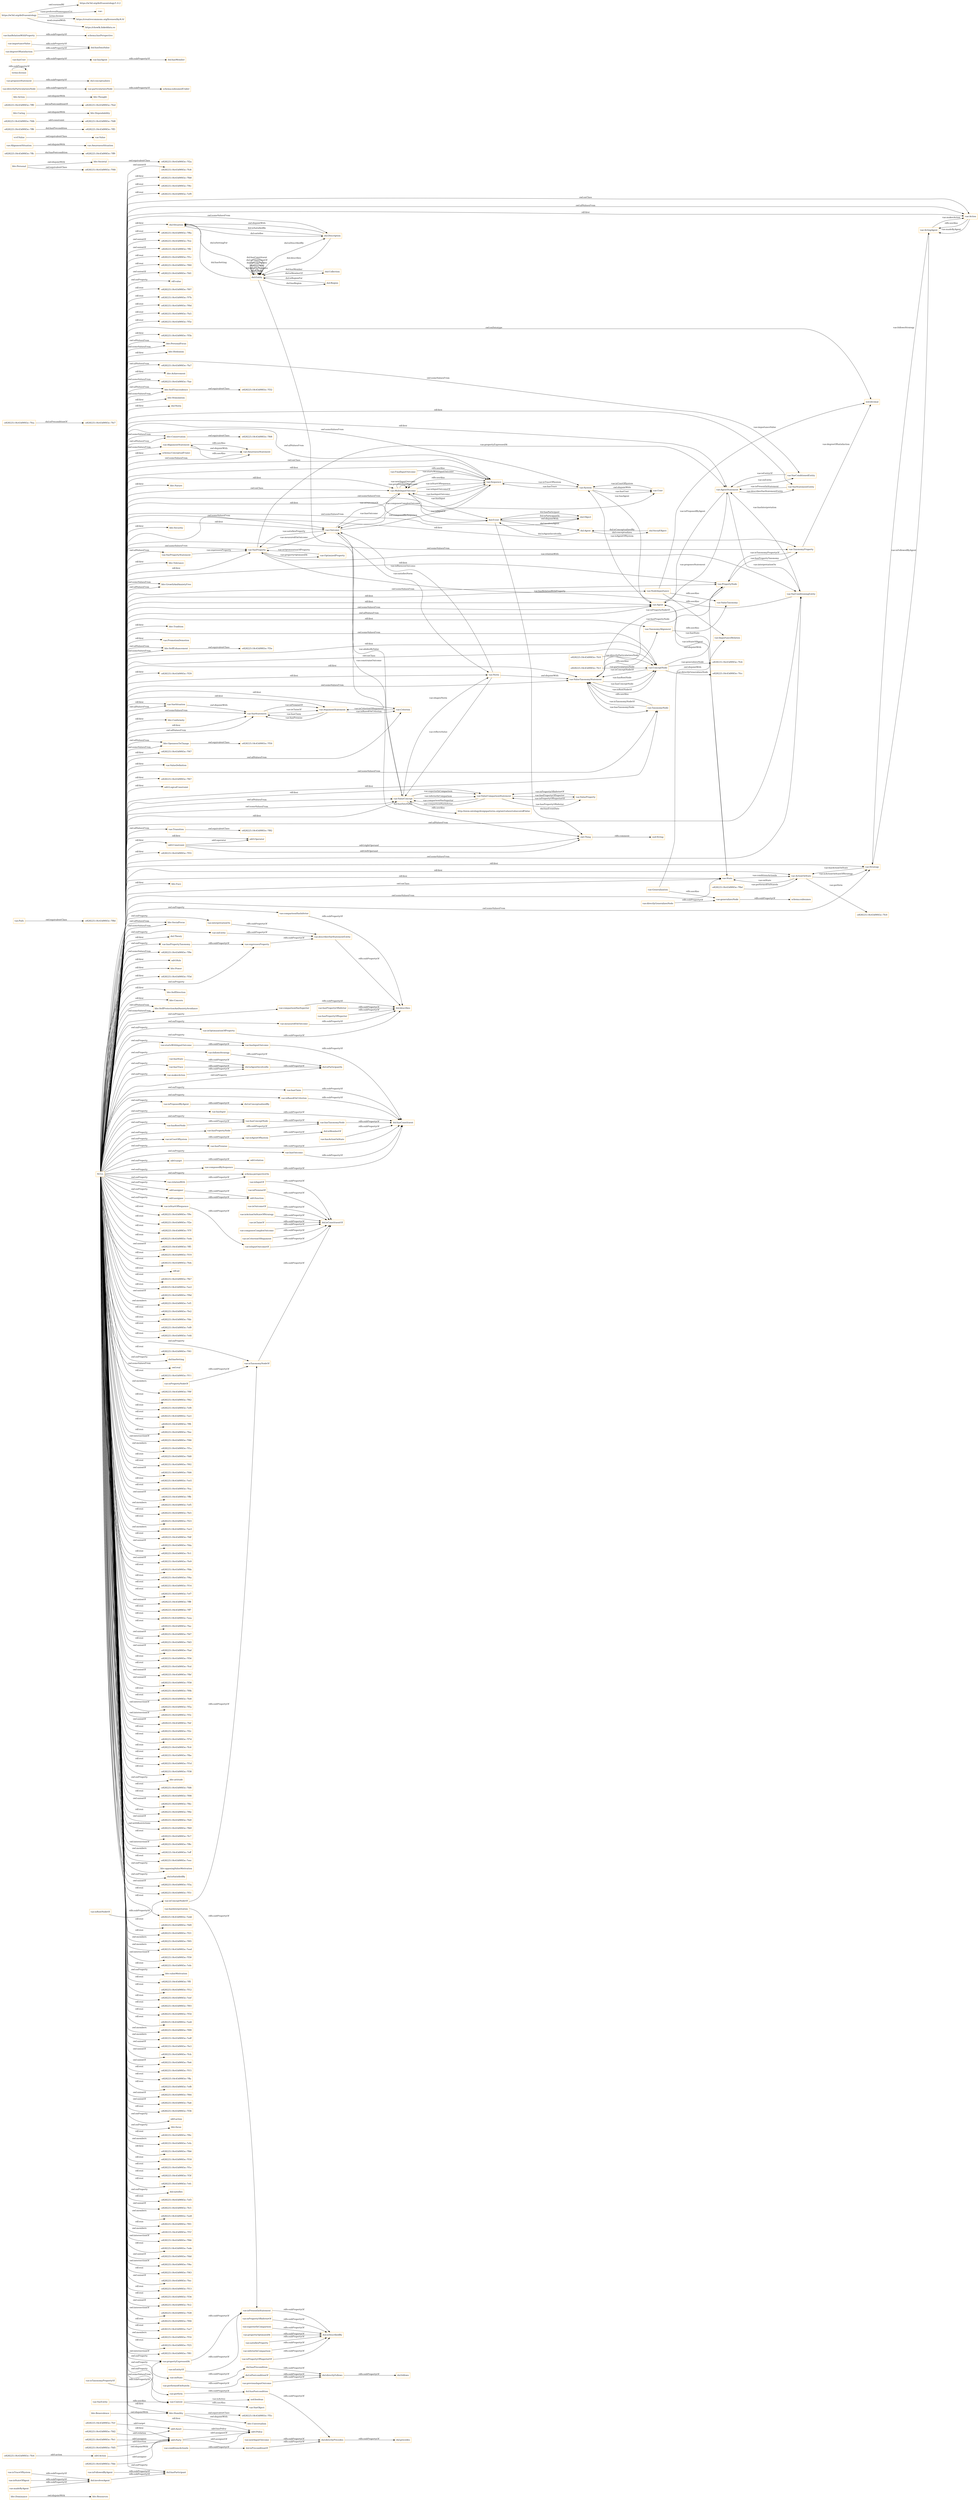 digraph ar2dtool_diagram { 
rankdir=LR;
size="1501"
node [shape = rectangle, color="orange"]; "bhv:Dominance" "dul:Situation" "odrl:Action" "vae:Path" "-e828225:18c43d9f45e:-7fde" "-e828225:18c43d9f45e:-7f5b" "-e828225:18c43d9f45e:-7fbd" "-e828225:18c43d9f45e:-7fe7" "bhv:PersonalFocus" "bhv:Hedonism" "bhv:Societal" "vae:NodeImportance" "-e828225:18c43d9f45e:-7ffc" "bhv:Universalism" "-e828225:18c43d9f45e:-7fd2" "vae:AwarenessSituation" "-e828225:18c43d9f45e:-7f5c" "-e828225:18c43d9f45e:-7f2a" "vae:Value" "-e828225:18c43d9f45e:-7fa7" "bhv:Achievement" "-e828225:18c43d9f45e:-7fae" "odrl:Policy" "bhv:Stimulation" "dul:Norm" "-e828225:18c43d9f45e:-7ff3" "-e828225:18c43d9f45e:-7f8d" "vae:AlignmentSituation" "-e828225:18c43d9f45e:-7f32" "odrl:Operator" "-e828225:18c43d9f45e:-7fc6" "-e828225:18c43d9f45e:-7fd8" "vae:VaeProperty" "bhv:SelfTrascendence" "vae:Outcome" "schema:ConceptualFrame" "vae:VaeEntity" "-e828225:18c43d9f45e:-7fea" "vae:MultiInputOutcome" "bhv:Conservation" "vae:AlignmentStatement" "bhv:Dependability" "dul:SocialObject" "bhv:Caring" "odrl:Asset" "bhv:Nature" "vae:Generalization" "vae:Context" "vae:ActionOnState" "vae:VaeStatement" "vae:TaxonomyProperty" "bhv:Security" "-e828225:18c43d9f45e:-7ff0" "vae:ConceptNode" "dul:Object" "bhv:Tolerance" "vae:System" "bhv:Humility" "-e828225:18c43d9f45e:-7fcf" "odrl:Party" "-e828225:18c43d9f45e:-7ff9" "vae:Norm" "-e828225:18c43d9f45e:-7fe4" "-e828225:18c43d9f45e:-7ff6" "bhv:GrowthAndAnxietyFree" "vae:User" "vae:Sequence" "-e828225:18c43d9f45e:-7fc9" "vae:AgentStatement" "vae:VaeConditionedEntity" "bhv:Tradition" "dul:Event" "vae:PromotionDemotion" "dul:Agent" "-e828225:18c43d9f45e:-7f82" "-e828225:18c43d9f45e:-7fc3" "-e828225:18c43d9f45e:-7fdb" "-e828225:18c43d9f45e:-7f48" "vae:ValueTaxonomyStatement" "vae:TaxonomyAlignment" "bhv:SelfEnhancement" "-e828225:18c43d9f45e:-7f29" "vae:Strategy" "vae:Agent" "bhv:Benevolence" "vae:FinalInputOutcome" "vae:VaeSituation" "bhv:Conformity" "vae:Action" "-e828225:18c43d9f45e:-7f47" "bhv:Resources" "dul:Collection" "vae:AwarenessStatement" "vae:ValueDefinition" "bhv:OpennessToChange" "-e828225:18c43d9f45e:-7fcc" "-e828225:18c43d9f45e:-7f67" "vae:ActingAgent" "odrl:LogicalConstraint" "vae:ValueConcept" "vae:PropertyNode" "vae:ValueProperty" "vae:ValueComparisonStatement" "vae:VaeStatementEntity" "vae:Criterion" "bhv:Thought" "-e828225:18c43d9f45e:-7f55" "vae:Transition" "vae:State" "dul:Entity" "bhv:Face" "vae:VaeConditioningEntity" "-e828225:18c43d9f45e:-7f68" "vae:TaxonomyNode" "vae:VaePropertyStatement" "bhv:SocialFocus" "-e828225:18c43d9f45e:-7fe1" "odrl:Constraint" "vae:OptimizedProperty" "dul:Theory" "dul:Region" "dul:Description" "-e828225:18c43d9f45e:-7f9e" "-e828225:18c43d9f45e:-7f50" "bhv:Action" "vcvf:Value" "odrl:Rule" "bhv:Power" "vae:ImportanceRelation" "bhv:Personal" "-e828225:18c43d9f45e:-7f3d" "-e828225:18c43d9f45e:-7fd5" "-e828225:18c43d9f45e:-7fed" "-e828225:18c43d9f45e:-7fc0" "vae:ArgumentStatement" "bhv:SelfDirection" "bhv:Concern" "bhv:SelfProtectionAndAnxietyAvoidance" "-e828225:18c43d9f45e:-7f3e" ; /*classes style*/
	"bhv:Action" -> "bhv:Thought" [ label = "owl:disjointWith" ];
	"vae:particularizesNode" -> "schema:subsumedUnder" [ label = "rdfs:subPropertyOf" ];
	"vae:hasConceptNode" -> "vae:hasTaxonomyNode" [ label = "rdfs:subPropertyOf" ];
	"vae:ConceptNode" -> "vae:PropertyNode" [ label = "owl:disjointWith" ];
	"vae:isTaxonomyNodeOf" -> "dul:isConstituentOf" [ label = "rdfs:subPropertyOf" ];
	"vae:proposesStatement" -> "dul:conceptualizes" [ label = "rdfs:subPropertyOf" ];
	"vae:previousInputOutcome" -> "dul:directlyFollows" [ label = "rdfs:subPropertyOf" ];
	"vae:hasTaxonomyNode" -> "dul:hasConstituent" [ label = "rdfs:subPropertyOf" ];
	"vae:nextInputOutcome" -> "dul:directlyPrecedes" [ label = "rdfs:subPropertyOf" ];
	"vae:VaeSituation" -> "vae:VaeStatement" [ label = "owl:disjointWith" ];
	"vae:comparisonHasInferior" -> "dul:describes" [ label = "rdfs:subPropertyOf" ];
	"vae:hasTrace" -> "dul:isAgentInvolvedIn" [ label = "rdfs:subPropertyOf" ];
	"vae:Path" -> "-e828225:18c43d9f45e:-7f8d" [ label = "owl:equivalentClass" ];
	"vae:isInputOf" -> "dul:isConstituentOf" [ label = "rdfs:subPropertyOf" ];
	"dul:involvesAgent" -> "dul:hasParticipant" [ label = "rdfs:subPropertyOf" ];
	"terms:license" -> "terms:license" [ label = "rdfs:subPropertyOf" ];
	"dul:isAgentInvolvedIn" -> "dul:isParticipantIn" [ label = "rdfs:subPropertyOf" ];
	"bhv:SelfTrascendence" -> "-e828225:18c43d9f45e:-7f32" [ label = "owl:equivalentClass" ];
	"vae:describesVaeStatementEntity" -> "dul:describes" [ label = "rdfs:subPropertyOf" ];
	"vae:hasPropertyTaxonomy" -> "vae:expressesProperty" [ label = "rdfs:subPropertyOf" ];
	"dul:Event" -> "dul:Object" [ label = "owl:disjointWith" ];
	"vae:isPremiseOf" -> "dul:isConstituentOf" [ label = "rdfs:subPropertyOf" ];
	"vae:interpretationOn" -> "vae:describesVaeStatementEntity" [ label = "rdfs:subPropertyOf" ];
	"dul:Description" -> "dul:Situation" [ label = "owl:disjointWith" ];
	"odrl:Action" -> "odrl:Party" [ label = "owl:disjointWith" ];
	"vae:madeByAgent" -> "dul:involvesAgent" [ label = "rdfs:subPropertyOf" ];
	"dul:isPreconditionOf" -> "dul:directlyPrecedes" [ label = "rdfs:subPropertyOf" ];
	"vae:isOutcomeOf" -> "dul:isConstituentOf" [ label = "rdfs:subPropertyOf" ];
	"vae:isPresentInStatement" -> "dul:isDescribedBy" [ label = "rdfs:subPropertyOf" ];
	"vae:hasInput" -> "dul:hasConstituent" [ label = "rdfs:subPropertyOf" ];
	"bhv:Personal" -> "bhv:Societal" [ label = "owl:disjointWith" ];
	"bhv:Personal" -> "-e828225:18c43d9f45e:-7f48" [ label = "owl:equivalentClass" ];
	"vae:hasUser" -> "vae:hasAgent" [ label = "rdfs:subPropertyOf" ];
	"vae:onState" -> "dul:hasPrecondition" [ label = "rdfs:subPropertyOf" ];
	"vae:hasActionOnState" -> "dul:hasConstituent" [ label = "rdfs:subPropertyOf" ];
	"vae:hasPropertyNode" -> "vae:hasTaxonomyNode" [ label = "rdfs:subPropertyOf" ];
	"dul:hasPrecondition" -> "dul:directlyFollows" [ label = "rdfs:subPropertyOf" ];
	"vae:hasPropertyOfSuperior" -> "dul:describes" [ label = "rdfs:subPropertyOf" ];
	"bhv:Conservation" -> "-e828225:18c43d9f45e:-7f68" [ label = "owl:equivalentClass" ];
	"vae:isPropertyNodeOf" -> "vae:isTaxonomyNodeOf" [ label = "rdfs:subPropertyOf" ];
	"bhv:Societal" -> "-e828225:18c43d9f45e:-7f2a" [ label = "owl:equivalentClass" ];
	"vae:Transition" -> "-e828225:18c43d9f45e:-7f82" [ label = "owl:equivalentClass" ];
	"vae:comparisonHasSuperior" -> "dul:describes" [ label = "rdfs:subPropertyOf" ];
	"vae:hasOutcome" -> "dul:hasConstituent" [ label = "rdfs:subPropertyOf" ];
	"vae:Norm" -> "vae:ValueTaxonomyStatement" [ label = "owl:disjointWith" ];
	"vae:importanceValue" -> "dul:hasDataValue" [ label = "rdfs:subPropertyOf" ];
	"vae:isProposedByAgent" -> "dul:isConceptualizedBy" [ label = "rdfs:subPropertyOf" ];
	"bhv:Dominance" -> "bhv:Resources" [ label = "owl:disjointWith" ];
	"vae:isEntityOf" -> "vae:isPresentInStatement" [ label = "rdfs:subPropertyOf" ];
	"vae:MultiInputOutcome" -> "vae:Sequence" [ label = "rdfs:seeAlso" ];
	"vae:propertyExpressedAt" -> "vae:isPresentInStatement" [ label = "rdfs:subPropertyOf" ];
	"vae:hasState" -> "dul:isAgentInvolvedIn" [ label = "rdfs:subPropertyOf" ];
	"vae:AwarenessStatement" -> "vae:AlignmentStatement" [ label = "rdfs:seeAlso" ];
	"vae:isConceptNodeOf" -> "vae:isTaxonomyNodeOf" [ label = "rdfs:subPropertyOf" ];
	"bhv:Caring" -> "bhv:Dependability" [ label = "owl:disjointWith" ];
	"vae:hasRootNode" -> "vae:hasConceptNode" [ label = "rdfs:subPropertyOf" ];
	"vae:isAgentOfSystem" -> "dul:isMemberOf" [ label = "rdfs:subPropertyOf" ];
	"vae:ValueConcept" -> "http://www.ontologydesignpatterns.org/ont/values/valuecore#Value" [ label = "rdfs:seeAlso" ];
	"vae:isInputOutcomeOf" -> "dul:isConstituentOf" [ label = "rdfs:subPropertyOf" ];
	"vae:isTaxonomyPropertyOf" -> "vae:propertyExpressedAt" [ label = "rdfs:subPropertyOf" ];
	"vae:directlyParticularizesNode" -> "vae:particularizesNode" [ label = "rdfs:subPropertyOf" ];
	"vae:isRootNodeOf" -> "vae:isConceptNodeOf" [ label = "rdfs:subPropertyOf" ];
	"vae:expressesProperty" -> "vae:describesVaeStatementEntity" [ label = "rdfs:subPropertyOf" ];
	"vae:hasAgent" -> "dul:hasMember" [ label = "rdfs:subPropertyOf" ];
	"vae:isFollowedByAgent" -> "dul:hasParticipant" [ label = "rdfs:subPropertyOf" ];
	"vae:hasRelationWithProperty" -> "schema:hasPerspective" [ label = "rdfs:subPropertyOf" ];
	"vae:measuredOnOutcome" -> "dul:describes" [ label = "rdfs:subPropertyOf" ];
	"vae:perform" -> "dul:hasPostcondition" [ label = "rdfs:subPropertyOf" ];
	"vcvf:Value" -> "vae:Value" [ label = "owl:equivalentClass" ];
	"vae:isTraceOfSystem" -> "dul:involvesAgent" [ label = "rdfs:subPropertyOf" ];
	"vae:degreeOfSatisfaction" -> "dul:hasDataValue" [ label = "rdfs:subPropertyOf" ];
	"vae:directlyGeneralizesNode" -> "vae:generalizesNode" [ label = "rdfs:subPropertyOf" ];
	"vae:conditionsActionIn" -> "dul:isPreconditionOf" [ label = "rdfs:subPropertyOf" ];
	"vae:superiorInComparison" -> "dul:isDescribedBy" [ label = "rdfs:subPropertyOf" ];
	"vae:System" -> "vae:User" [ label = "owl:disjointWith" ];
	"vae:ValueTaxonomyStatement" -> "vae:TaxonomyAlignment" [ label = "rdfs:seeAlso" ];
	"vae:TaxonomyNode" -> "vae:ValueTaxonomyStatement" [ label = "rdfs:seeAlso" ];
	"vae:followsStrategy" -> "dul:isParticipantIn" [ label = "rdfs:subPropertyOf" ];
	"vae:hasPropertyOfInferior" -> "dul:describes" [ label = "rdfs:subPropertyOf" ];
	"vae:composedBySequence" -> "dul:hasConstituent" [ label = "rdfs:subPropertyOf" ];
	"vae:AlignmentSituation" -> "vae:AwarenessSituation" [ label = "owl:disjointWith" ];
	"https://w3id.org/def/vaeontology" -> "https://w3id.org/def/vaeontology/1.0.2" [ label = "owl:versionIRI" ];
	"https://w3id.org/def/vaeontology" -> "vae:" [ label = "vann:preferredNamespaceUri" ];
	"https://w3id.org/def/vaeontology" -> "https://creativecommons.org/licenses/by/4.0/" [ label = "terms:license" ];
	"https://w3id.org/def/vaeontology" -> "https://chowlk.linkeddata.es" [ label = "mod:createdWith" ];
	"vae:isActionOnStateOfStrategy" -> "dul:isConstituentOf" [ label = "rdfs:subPropertyOf" ];
	"vae:startsWithInputOutcome" -> "vae:hasInputOutcome" [ label = "rdfs:subPropertyOf" ];
	"vae:isOptimizationOfProperty" -> "dul:describes" [ label = "rdfs:subPropertyOf" ];
	"vae:propertyOptimizedAt" -> "dul:isDescribedBy" [ label = "rdfs:subPropertyOf" ];
	"bhv:Humility" -> "bhv:Universalism" [ label = "owl:disjointWith" ];
	"bhv:Humility" -> "-e828225:18c43d9f45e:-7f5c" [ label = "owl:equivalentClass" ];
	"vae:FinalInputOutcome" -> "vae:Sequence" [ label = "rdfs:seeAlso" ];
	"odrl:target" -> "odrl:relation" [ label = "rdfs:subPropertyOf" ];
	"bhv:SelfEnhancement" -> "-e828225:18c43d9f45e:-7f3e" [ label = "owl:equivalentClass" ];
	"dul:directlyPrecedes" -> "dul:precedes" [ label = "rdfs:subPropertyOf" ];
	"vae:makesAction" -> "dul:isAgentInvolvedIn" [ label = "rdfs:subPropertyOf" ];
	"vae:satisfiesProperty" -> "dul:isDescribedBy" [ label = "rdfs:subPropertyOf" ];
	"vae:TaxonomyAlignment" -> "vae:ValueTaxonomy" [ label = "rdfs:seeAlso" ];
	"vae:relationWith" -> "schema:perspectiveOn" [ label = "rdfs:subPropertyOf" ];
	"vae:NodeImportance" -> "vae:ValueTaxonomy" [ label = "rdfs:seeAlso" ];
	"vae:NodeImportance" -> "vae:ImportanceRelation" [ label = "rdfs:seeAlso" ];
	"vae:Action" -> "vae:ActingAgent" [ label = "rdfs:seeAlso" ];
	"vae:inferiorInComparison" -> "dul:isDescribedBy" [ label = "rdfs:subPropertyOf" ];
	"vae:VaeEntity" -> "vae:Context" [ label = "rdfs:seeAlso" ];
	"vae:isClaimOf" -> "dul:isConstituentOf" [ label = "rdfs:subPropertyOf" ];
	"vae:hasInputOutcome" -> "dul:hasConstituent" [ label = "rdfs:subPropertyOf" ];
	"vae:isPropertyOfSuperiorOf" -> "dul:isDescribedBy" [ label = "rdfs:subPropertyOf" ];
	"vae:isStateOfAgent" -> "dul:involvesAgent" [ label = "rdfs:subPropertyOf" ];
	"vae:Generalization" -> "vae:generalizesNode" [ label = "rdfs:seeAlso" ];
	"vae:Generalization" -> "vae:ImportanceRelation" [ label = "owl:disjointWith" ];
	"vae:Context" -> "vae:VaeObject" [ label = "rdfs:seeAlso" ];
	"NULL" -> "-e828225:18c43d9f45e:-7f9c" [ label = "rdf:rest" ];
	"NULL" -> "-e828225:18c43d9f45e:-7f2e" [ label = "rdf:rest" ];
	"NULL" -> "-e828225:18c43d9f45e:-7f7f" [ label = "rdf:rest" ];
	"NULL" -> "vae:hasConceptNode" [ label = "owl:onProperty" ];
	"NULL" -> "-e828225:18c43d9f45e:-7eeb" [ label = "rdf:rest" ];
	"NULL" -> "-e828225:18c43d9f45e:-7ff5" [ label = "owl:unionOf" ];
	"NULL" -> "bhv:PersonalFocus" [ label = "owl:someValuesFrom" ];
	"NULL" -> "bhv:Hedonism" [ label = "rdf:first" ];
	"NULL" -> "-e828225:18c43d9f45e:-7f19" [ label = "rdf:rest" ];
	"NULL" -> "-e828225:18c43d9f45e:-7f5b" [ label = "rdf:first" ];
	"NULL" -> "-e828225:18c43d9f45e:-7feb" [ label = "rdf:rest" ];
	"NULL" -> "bhv:Conservation" [ label = "owl:allValuesFrom" ];
	"NULL" -> "rdf:nil" [ label = "rdf:rest" ];
	"NULL" -> "-e828225:18c43d9f45e:-7fb7" [ label = "rdf:rest" ];
	"NULL" -> "vae:VaeConditioningEntity" [ label = "owl:someValuesFrom" ];
	"NULL" -> "-e828225:18c43d9f45e:-7ee2" [ label = "rdf:rest" ];
	"NULL" -> "vae:isBasedOnCriterion" [ label = "owl:onProperty" ];
	"NULL" -> "-e828225:18c43d9f45e:-7f9d" [ label = "owl:unionOf" ];
	"NULL" -> "-e828225:18c43d9f45e:-7ef1" [ label = "owl:members" ];
	"NULL" -> "vae:isTaxonomyNodeOf" [ label = "owl:onProperty" ];
	"NULL" -> "vae:interpretationOn" [ label = "owl:onProperty" ];
	"NULL" -> "vae:ConceptNode" [ label = "rdf:first" ];
	"NULL" -> "-e828225:18c43d9f45e:-7fe2" [ label = "rdf:rest" ];
	"NULL" -> "vae:PropertyNode" [ label = "rdf:first" ];
	"NULL" -> "-e828225:18c43d9f45e:-7fdc" [ label = "rdf:rest" ];
	"NULL" -> "-e828225:18c43d9f45e:-7ef0" [ label = "rdf:rest" ];
	"NULL" -> "-e828225:18c43d9f45e:-7efd" [ label = "rdf:rest" ];
	"NULL" -> "odrl:assignee" [ label = "owl:onProperty" ];
	"NULL" -> "vae:ConceptNode" [ label = "owl:someValuesFrom" ];
	"NULL" -> "-e828225:18c43d9f45e:-7f41" [ label = "rdf:rest" ];
	"NULL" -> "vae:expressesProperty" [ label = "owl:onProperty" ];
	"NULL" -> "vae:VaeSituation" [ label = "owl:allValuesFrom" ];
	"NULL" -> "dul:hasSetting" [ label = "owl:onProperty" ];
	"NULL" -> "bhv:SelfTrascendence" [ label = "owl:someValuesFrom" ];
	"NULL" -> "owl:real" [ label = "owl:someValuesFrom" ];
	"NULL" -> "odrl:LogicalConstraint" [ label = "rdf:first" ];
	"NULL" -> "-e828225:18c43d9f45e:-7f11" [ label = "rdf:rest" ];
	"NULL" -> "-e828225:18c43d9f45e:-7f0f" [ label = "owl:members" ];
	"NULL" -> "-e828225:18c43d9f45e:-7f62" [ label = "rdf:rest" ];
	"NULL" -> "-e828225:18c43d9f45e:-7ef4" [ label = "rdf:rest" ];
	"NULL" -> "-e828225:18c43d9f45e:-7ee1" [ label = "rdf:rest" ];
	"NULL" -> "vae:onEntity" [ label = "owl:onProperty" ];
	"NULL" -> "vae:VaeConditioningEntity" [ label = "owl:allValuesFrom" ];
	"NULL" -> "vae:TaxonomyNode" [ label = "rdf:first" ];
	"NULL" -> "-e828225:18c43d9f45e:-7ff4" [ label = "rdf:rest" ];
	"NULL" -> "-e828225:18c43d9f45e:-7fee" [ label = "rdf:rest" ];
	"NULL" -> "-e828225:18c43d9f45e:-7f46" [ label = "owl:intersectionOf" ];
	"NULL" -> "vae:comparisonHasInferior" [ label = "owl:onProperty" ];
	"NULL" -> "-e828225:18c43d9f45e:-7f1a" [ label = "owl:members" ];
	"NULL" -> "-e828225:18c43d9f45e:-7fd0" [ label = "rdf:rest" ];
	"NULL" -> "vae:isUserOfSystem" [ label = "owl:onProperty" ];
	"NULL" -> "-e828225:18c43d9f45e:-7f02" [ label = "rdf:rest" ];
	"NULL" -> "-e828225:18c43d9f45e:-7fd4" [ label = "owl:unionOf" ];
	"NULL" -> "-e828225:18c43d9f45e:-7ee5" [ label = "rdf:rest" ];
	"NULL" -> "vae:ActionOnState" [ label = "rdf:first" ];
	"NULL" -> "-e828225:18c43d9f45e:-7fca" [ label = "rdf:rest" ];
	"NULL" -> "vae:VaeStatement" [ label = "owl:someValuesFrom" ];
	"NULL" -> "vae:Criterion" [ label = "owl:allValuesFrom" ];
	"NULL" -> "-e828225:18c43d9f45e:-7ffb" [ label = "owl:unionOf" ];
	"NULL" -> "-e828225:18c43d9f45e:-7ef5" [ label = "owl:members" ];
	"NULL" -> "-e828225:18c43d9f45e:-7fe5" [ label = "rdf:rest" ];
	"NULL" -> "bhv:GrowthAndAnxietyFree" [ label = "owl:someValuesFrom" ];
	"NULL" -> "-e828225:18c43d9f45e:-7f23" [ label = "rdf:rest" ];
	"NULL" -> "vae:Strategy" [ label = "owl:someValuesFrom" ];
	"NULL" -> "-e828225:18c43d9f45e:-7ee3" [ label = "owl:members" ];
	"NULL" -> "-e828225:18c43d9f45e:-7fdf" [ label = "rdf:rest" ];
	"NULL" -> "vae:ConceptNode" [ label = "owl:onClass" ];
	"NULL" -> "vae:Action" [ label = "rdf:first" ];
	"NULL" -> "vae:hasOutcome" [ label = "owl:onProperty" ];
	"NULL" -> "-e828225:18c43d9f45e:-7fda" [ label = "owl:unionOf" ];
	"NULL" -> "-e828225:18c43d9f45e:-7fc1" [ label = "rdf:rest" ];
	"NULL" -> "-e828225:18c43d9f45e:-7fe9" [ label = "owl:unionOf" ];
	"NULL" -> "-e828225:18c43d9f45e:-7fbb" [ label = "rdf:rest" ];
	"NULL" -> "-e828225:18c43d9f45e:-7f4a" [ label = "rdf:rest" ];
	"NULL" -> "-e828225:18c43d9f45e:-7f14" [ label = "rdf:rest" ];
	"NULL" -> "-e828225:18c43d9f45e:-7ef7" [ label = "rdf:rest" ];
	"NULL" -> "vae:AwarenessStatement" [ label = "owl:someValuesFrom" ];
	"NULL" -> "-e828225:18c43d9f45e:-7ff8" [ label = "owl:unionOf" ];
	"NULL" -> "-e828225:18c43d9f45e:-7ff7" [ label = "rdf:rest" ];
	"NULL" -> "vae:startsWithInputOutcome" [ label = "owl:onProperty" ];
	"NULL" -> "-e828225:18c43d9f45e:-7eea" [ label = "rdf:rest" ];
	"NULL" -> "-e828225:18c43d9f45e:-7fac" [ label = "rdf:rest" ];
	"NULL" -> "-e828225:18c43d9f45e:-7fd7" [ label = "owl:unionOf" ];
	"NULL" -> "-e828225:18c43d9f45e:-7fd3" [ label = "rdf:rest" ];
	"NULL" -> "-e828225:18c43d9f45e:-7fad" [ label = "owl:unionOf" ];
	"NULL" -> "-e828225:18c43d9f45e:-7f56" [ label = "rdf:rest" ];
	"NULL" -> "-e828225:18c43d9f45e:-7fcd" [ label = "rdf:rest" ];
	"NULL" -> "odrl:Operator" [ label = "rdf:first" ];
	"NULL" -> "-e828225:18c43d9f45e:-7fbf" [ label = "owl:unionOf" ];
	"NULL" -> "-e828225:18c43d9f45e:-7f58" [ label = "owl:unionOf" ];
	"NULL" -> "-e828225:18c43d9f45e:-7f0b" [ label = "rdf:rest" ];
	"NULL" -> "vae:Agent" [ label = "owl:someValuesFrom" ];
	"NULL" -> "vae:isStartOfSequence" [ label = "owl:onProperty" ];
	"NULL" -> "bhv:Tradition" [ label = "rdf:first" ];
	"NULL" -> "-e828225:18c43d9f45e:-7fe8" [ label = "rdf:rest" ];
	"NULL" -> "vae:hasInput" [ label = "owl:onProperty" ];
	"NULL" -> "-e828225:18c43d9f45e:-7f5a" [ label = "owl:intersectionOf" ];
	"NULL" -> "-e828225:18c43d9f45e:-7f3c" [ label = "owl:intersectionOf" ];
	"NULL" -> "-e828225:18c43d9f45e:-7fef" [ label = "owl:unionOf" ];
	"NULL" -> "vae:Sequence" [ label = "owl:onClass" ];
	"NULL" -> "vae:hasRootNode" [ label = "owl:onProperty" ];
	"NULL" -> "-e828225:18c43d9f45e:-7f2c" [ label = "rdf:rest" ];
	"NULL" -> "-e828225:18c43d9f45e:-7f7d" [ label = "rdf:rest" ];
	"NULL" -> "-e828225:18c43d9f45e:-7fc4" [ label = "rdf:rest" ];
	"NULL" -> "vae:NodeImportance" [ label = "rdf:first" ];
	"NULL" -> "vae:VaeConditionedEntity" [ label = "owl:someValuesFrom" ];
	"NULL" -> "-e828225:18c43d9f45e:-7fbe" [ label = "rdf:rest" ];
	"NULL" -> "bhv:SelfEnhancement" [ label = "owl:someValuesFrom" ];
	"NULL" -> "bhv:GrowthAndAnxietyFree" [ label = "owl:allValuesFrom" ];
	"NULL" -> "vae:Outcome" [ label = "owl:someValuesFrom" ];
	"NULL" -> "bhv:SelfDirection" [ label = "rdf:first" ];
	"NULL" -> "vae:hasInputOutcome" [ label = "owl:onProperty" ];
	"NULL" -> "vae:TaxonomyProperty" [ label = "owl:someValuesFrom" ];
	"NULL" -> "dul:Theory" [ label = "rdf:first" ];
	"NULL" -> "dul:Event" [ label = "rdf:first" ];
	"NULL" -> "-e828225:18c43d9f45e:-7f1d" [ label = "rdf:rest" ];
	"NULL" -> "-e828225:18c43d9f45e:-7f38" [ label = "rdf:rest" ];
	"NULL" -> "vae:ArgumentStatement" [ label = "rdf:first" ];
	"NULL" -> "bhv:attitude" [ label = "owl:onProperty" ];
	"NULL" -> "vae:Norm" [ label = "rdf:first" ];
	"NULL" -> "-e828225:18c43d9f45e:-7fd6" [ label = "rdf:rest" ];
	"NULL" -> "schema:perspectiveOn" [ label = "owl:onProperty" ];
	"NULL" -> "-e828225:18c43d9f45e:-7f08" [ label = "rdf:rest" ];
	"NULL" -> "-e828225:18c43d9f45e:-7fbc" [ label = "owl:unionOf" ];
	"NULL" -> "vae:VaeProperty" [ label = "rdf:first" ];
	"NULL" -> "-e828225:18c43d9f45e:-7f0e" [ label = "rdf:rest" ];
	"NULL" -> "-e828225:18c43d9f45e:-7fe0" [ label = "owl:unionOf" ];
	"NULL" -> "-e828225:18c43d9f45e:-7fb9" [ label = "owl:withRestrictions" ];
	"NULL" -> "-e828225:18c43d9f45e:-7fc7" [ label = "rdf:rest" ];
	"NULL" -> "-e828225:18c43d9f45e:-7f8c" [ label = "owl:intersectionOf" ];
	"NULL" -> "-e828225:18c43d9f45e:-7eff" [ label = "owl:members" ];
	"NULL" -> "-e828225:18c43d9f45e:-7eec" [ label = "rdf:rest" ];
	"NULL" -> "bhv:opposingValueMotivation" [ label = "owl:onProperty" ];
	"NULL" -> "bhv:Humility" [ label = "rdf:first" ];
	"NULL" -> "dul:isSatisfiedBy" [ label = "owl:onProperty" ];
	"NULL" -> "vae:TaxonomyProperty" [ label = "rdf:first" ];
	"NULL" -> "-e828225:18c43d9f45e:-7f3a" [ label = "owl:unionOf" ];
	"NULL" -> "-e828225:18c43d9f45e:-7f51" [ label = "rdf:rest" ];
	"NULL" -> "vae:State" [ label = "owl:onClass" ];
	"NULL" -> "-e828225:18c43d9f45e:-7edd" [ label = "rdf:rest" ];
	"NULL" -> "-e828225:18c43d9f45e:-7fd9" [ label = "rdf:rest" ];
	"NULL" -> "-e828225:18c43d9f45e:-7f21" [ label = "rdf:rest" ];
	"NULL" -> "bhv:OpennessToChange" [ label = "owl:allValuesFrom" ];
	"NULL" -> "-e828225:18c43d9f45e:-7f29" [ label = "rdf:first" ];
	"NULL" -> "-e828225:18c43d9f45e:-7f05" [ label = "owl:members" ];
	"NULL" -> "-e828225:18c43d9f45e:-7eed" [ label = "owl:members" ];
	"NULL" -> "-e828225:18c43d9f45e:-7f30" [ label = "owl:intersectionOf" ];
	"NULL" -> "vae:VaeStatement" [ label = "rdf:first" ];
	"NULL" -> "-e828225:18c43d9f45e:-7efe" [ label = "rdf:rest" ];
	"NULL" -> "-e828225:18c43d9f45e:-7fae" [ label = "owl:someValuesFrom" ];
	"NULL" -> "vae:VaeSituation" [ label = "rdf:first" ];
	"NULL" -> "bhv:valueMotivation" [ label = "owl:onProperty" ];
	"NULL" -> "-e828225:18c43d9f45e:-7f55" [ label = "rdf:first" ];
	"NULL" -> "vae:relationWith" [ label = "owl:onProperty" ];
	"NULL" -> "-e828225:18c43d9f45e:-7ff1" [ label = "rdf:rest" ];
	"NULL" -> "bhv:Stimulation" [ label = "rdf:first" ];
	"NULL" -> "-e828225:18c43d9f45e:-7f12" [ label = "rdf:rest" ];
	"NULL" -> "-e828225:18c43d9f45e:-7eef" [ label = "rdf:rest" ];
	"NULL" -> "odrl:Constraint" [ label = "rdf:first" ];
	"NULL" -> "vae:Action" [ label = "owl:onClass" ];
	"NULL" -> "odrl:target" [ label = "owl:onProperty" ];
	"NULL" -> "vae:Transition" [ label = "owl:allValuesFrom" ];
	"NULL" -> "-e828225:18c43d9f45e:-7f03" [ label = "rdf:rest" ];
	"NULL" -> "-e828225:18c43d9f45e:-7f54" [ label = "rdf:rest" ];
	"NULL" -> "-e828225:18c43d9f45e:-7f47" [ label = "rdf:first" ];
	"NULL" -> "-e828225:18c43d9f45e:-7ee6" [ label = "rdf:rest" ];
	"NULL" -> "vae:makesAction" [ label = "owl:onProperty" ];
	"NULL" -> "dul:Object" [ label = "owl:someValuesFrom" ];
	"NULL" -> "vae:onState" [ label = "owl:onProperty" ];
	"NULL" -> "dul:isParticipantIn" [ label = "owl:onProperty" ];
	"NULL" -> "vae:VaeProperty" [ label = "owl:someValuesFrom" ];
	"NULL" -> "bhv:SelfProtectionAndAnxietyAvoidance" [ label = "owl:someValuesFrom" ];
	"NULL" -> "vae:Agent" [ label = "owl:allValuesFrom" ];
	"NULL" -> "-e828225:18c43d9f45e:-7f09" [ label = "owl:members" ];
	"NULL" -> "-e828225:18c43d9f45e:-7edf" [ label = "owl:members" ];
	"NULL" -> "vae:PropertyNode" [ label = "owl:someValuesFrom" ];
	"NULL" -> "-e828225:18c43d9f45e:-7fe3" [ label = "owl:unionOf" ];
	"NULL" -> "dul:Situation" [ label = "rdf:first" ];
	"NULL" -> "-e828225:18c43d9f45e:-7fcb" [ label = "owl:unionOf" ];
	"NULL" -> "-e828225:18c43d9f45e:-7f9e" [ label = "owl:someValuesFrom" ];
	"NULL" -> "-e828225:18c43d9f45e:-7fe6" [ label = "owl:unionOf" ];
	"NULL" -> "bhv:SelfEnhancement" [ label = "owl:allValuesFrom" ];
	"NULL" -> "-e828225:18c43d9f45e:-7f15" [ label = "rdf:rest" ];
	"NULL" -> "-e828225:18c43d9f45e:-7ffa" [ label = "rdf:rest" ];
	"NULL" -> "vae:hasPropertyNode" [ label = "owl:onProperty" ];
	"NULL" -> "-e828225:18c43d9f45e:-7ef8" [ label = "rdf:rest" ];
	"NULL" -> "dul:Description" [ label = "owl:someValuesFrom" ];
	"NULL" -> "-e828225:18c43d9f45e:-7f64" [ label = "owl:unionOf" ];
	"NULL" -> "bhv:Conservation" [ label = "owl:someValuesFrom" ];
	"NULL" -> "bhv:PersonalFocus" [ label = "owl:allValuesFrom" ];
	"NULL" -> "-e828225:18c43d9f45e:-7fa6" [ label = "owl:unionOf" ];
	"NULL" -> "-e828225:18c43d9f45e:-7f36" [ label = "rdf:rest" ];
	"NULL" -> "schema:ConceptualFrame" [ label = "rdf:first" ];
	"NULL" -> "vae:Strategy" [ label = "rdf:first" ];
	"NULL" -> "vae:Outcome" [ label = "rdf:first" ];
	"NULL" -> "odrl:action" [ label = "owl:onProperty" ];
	"NULL" -> "vae:isProposedByAgent" [ label = "owl:onProperty" ];
	"NULL" -> "bhv:focus" [ label = "owl:onProperty" ];
	"NULL" -> "-e828225:18c43d9f45e:-7f0c" [ label = "rdf:rest" ];
	"NULL" -> "vae:MultiInputOutcome" [ label = "rdf:first" ];
	"NULL" -> "-e828225:18c43d9f45e:-7efa" [ label = "owl:members" ];
	"NULL" -> "-e828225:18c43d9f45e:-7fb6" [ label = "rdf:first" ];
	"NULL" -> "vae:ValueTaxonomyStatement" [ label = "owl:someValuesFrom" ];
	"NULL" -> "bhv:SelfProtectionAndAnxietyAvoidance" [ label = "owl:allValuesFrom" ];
	"NULL" -> "-e828225:18c43d9f45e:-7f18" [ label = "rdf:rest" ];
	"NULL" -> "vae:ValueDefinition" [ label = "rdf:first" ];
	"NULL" -> "vae:TaxonomyAlignment" [ label = "rdf:first" ];
	"NULL" -> "bhv:Security" [ label = "rdf:first" ];
	"NULL" -> "-e828225:18c43d9f45e:-7f1e" [ label = "rdf:rest" ];
	"NULL" -> "vae:AgentStatement" [ label = "rdf:first" ];
	"NULL" -> "vae:propertyExpressedAt" [ label = "owl:onProperty" ];
	"NULL" -> "vae:AlignmentStatement" [ label = "owl:someValuesFrom" ];
	"NULL" -> "bhv:OpennessToChange" [ label = "owl:someValuesFrom" ];
	"NULL" -> "dul:hasParticipant" [ label = "owl:onProperty" ];
	"NULL" -> "odrl:assigner" [ label = "owl:onProperty" ];
	"NULL" -> "-e828225:18c43d9f45e:-7f3f" [ label = "rdf:rest" ];
	"NULL" -> "bhv:SocialFocus" [ label = "owl:someValuesFrom" ];
	"NULL" -> "-e828225:18c43d9f45e:-7efc" [ label = "rdf:rest" ];
	"NULL" -> "vae:ValueComparisonStatement" [ label = "rdf:first" ];
	"NULL" -> "dul:satisfies" [ label = "owl:onProperty" ];
	"NULL" -> "vae:VaePropertyStatement" [ label = "owl:allValuesFrom" ];
	"NULL" -> "odrl:Rule" [ label = "rdf:first" ];
	"NULL" -> "bhv:SocialFocus" [ label = "owl:allValuesFrom" ];
	"NULL" -> "vae:ValueConcept" [ label = "owl:someValuesFrom" ];
	"NULL" -> "vae:hasPremise" [ label = "owl:onProperty" ];
	"NULL" -> "bhv:Tolerance" [ label = "rdf:first" ];
	"NULL" -> "-e828225:18c43d9f45e:-7ef3" [ label = "rdf:rest" ];
	"NULL" -> "vae:State" [ label = "owl:someValuesFrom" ];
	"NULL" -> "bhv:Power" [ label = "rdf:first" ];
	"NULL" -> "bhv:Nature" [ label = "rdf:first" ];
	"NULL" -> "-e828225:18c43d9f45e:-7fc5" [ label = "owl:unionOf" ];
	"NULL" -> "-e828225:18c43d9f45e:-7ee8" [ label = "owl:members" ];
	"NULL" -> "-e828225:18c43d9f45e:-7f01" [ label = "rdf:rest" ];
	"NULL" -> "-e828225:18c43d9f45e:-7f1f" [ label = "owl:members" ];
	"NULL" -> "vae:Action" [ label = "owl:allValuesFrom" ];
	"NULL" -> "vae:Agent" [ label = "rdf:first" ];
	"NULL" -> "-e828225:18c43d9f45e:-7f66" [ label = "owl:intersectionOf" ];
	"NULL" -> "-e828225:18c43d9f45e:-7ede" [ label = "rdf:rest" ];
	"NULL" -> "vae:followsStrategy" [ label = "owl:onProperty" ];
	"NULL" -> "vae:Sequence" [ label = "rdf:first" ];
	"NULL" -> "bhv:Achievement" [ label = "rdf:first" ];
	"NULL" -> "vae:VaeStatementEntity" [ label = "rdf:first" ];
	"NULL" -> "bhv:Conformity" [ label = "rdf:first" ];
	"NULL" -> "-e828225:18c43d9f45e:-7fdd" [ label = "owl:unionOf" ];
	"NULL" -> "-e828225:18c43d9f45e:-7f4e" [ label = "owl:intersectionOf" ];
	"NULL" -> "vae:perform" [ label = "owl:onProperty" ];
	"NULL" -> "xsd:decimal" [ label = "owl:onDatatype" ];
	"NULL" -> "bhv:SelfTrascendence" [ label = "owl:allValuesFrom" ];
	"NULL" -> "-e828225:18c43d9f45e:-7fa7" [ label = "owl:allValuesFrom" ];
	"NULL" -> "-e828225:18c43d9f45e:-7f43" [ label = "rdf:rest" ];
	"NULL" -> "odrl:Party" [ label = "rdf:first" ];
	"NULL" -> "-e828225:18c43d9f45e:-7fec" [ label = "owl:unionOf" ];
	"NULL" -> "-e828225:18c43d9f45e:-7f13" [ label = "rdf:rest" ];
	"NULL" -> "odrl:Policy" [ label = "rdf:first" ];
	"NULL" -> "vae:Context" [ label = "owl:someValuesFrom" ];
	"NULL" -> "vae:ValueTaxonomyStatement" [ label = "rdf:first" ];
	"NULL" -> "-e828225:18c43d9f45e:-7f34" [ label = "rdf:rest" ];
	"NULL" -> "-e828225:18c43d9f45e:-7fc2" [ label = "owl:unionOf" ];
	"NULL" -> "vae:hasTrace" [ label = "owl:onProperty" ];
	"NULL" -> "-e828225:18c43d9f45e:-7f28" [ label = "owl:intersectionOf" ];
	"NULL" -> "-e828225:18c43d9f45e:-7f04" [ label = "rdf:rest" ];
	"NULL" -> "vae:MultiInputOutcome" [ label = "owl:onClass" ];
	"NULL" -> "-e828225:18c43d9f45e:-7ee7" [ label = "rdf:rest" ];
	"NULL" -> "vae:ValueConcept" [ label = "rdf:first" ];
	"NULL" -> "-e828225:18c43d9f45e:-7f16" [ label = "owl:members" ];
	"NULL" -> "vae:Sequence" [ label = "owl:allValuesFrom" ];
	"NULL" -> "-e828225:18c43d9f45e:-7f25" [ label = "rdf:rest" ];
	"NULL" -> "vae:composedBySequence" [ label = "owl:onProperty" ];
	"NULL" -> "-e828225:18c43d9f45e:-7f81" [ label = "owl:intersectionOf" ];
	"NULL" -> "vae:PromotionDemotion" [ label = "rdf:first" ];
	"NULL" -> "vae:Criterion" [ label = "rdf:first" ];
	"NULL" -> "vae:hasClaim" [ label = "owl:onProperty" ];
	"NULL" -> "-e828225:18c43d9f45e:-7fc8" [ label = "owl:unionOf" ];
	"NULL" -> "vae:VaeStatement" [ label = "owl:allValuesFrom" ];
	"NULL" -> "bhv:Concern" [ label = "rdf:first" ];
	"NULL" -> "vae:measuredOnOutcome" [ label = "owl:onProperty" ];
	"NULL" -> "vae:hasPropertyTaxonomy" [ label = "owl:onProperty" ];
	"NULL" -> "-e828225:18c43d9f45e:-7fb8" [ label = "rdf:first" ];
	"NULL" -> "bhv:Face" [ label = "rdf:first" ];
	"NULL" -> "-e828225:18c43d9f45e:-7f4c" [ label = "rdf:rest" ];
	"NULL" -> "vae:ValueConcept" [ label = "owl:allValuesFrom" ];
	"NULL" -> "-e828225:18c43d9f45e:-7ef9" [ label = "rdf:rest" ];
	"NULL" -> "-e828225:18c43d9f45e:-7f8a" [ label = "rdf:rest" ];
	"NULL" -> "vae:State" [ label = "rdf:first" ];
	"NULL" -> "-e828225:18c43d9f45e:-7fce" [ label = "owl:unionOf" ];
	"NULL" -> "-e828225:18c43d9f45e:-7ff2" [ label = "owl:unionOf" ];
	"NULL" -> "vae:System" [ label = "owl:someValuesFrom" ];
	"NULL" -> "-e828225:18c43d9f45e:-7f1c" [ label = "rdf:rest" ];
	"NULL" -> "-e828225:18c43d9f45e:-7f60" [ label = "rdf:rest" ];
	"NULL" -> "-e828225:18c43d9f45e:-7f3d" [ label = "rdf:first" ];
	"NULL" -> "vae:TaxonomyNode" [ label = "owl:someValuesFrom" ];
	"NULL" -> "-e828225:18c43d9f45e:-7fd1" [ label = "owl:unionOf" ];
	"NULL" -> "vae:isOptimizationOfProperty" [ label = "owl:onProperty" ];
	"NULL" -> "rdf:value" [ label = "owl:onProperty" ];
	"NULL" -> "-e828225:18c43d9f45e:-7f07" [ label = "rdf:rest" ];
	"NULL" -> "-e828225:18c43d9f45e:-7f7b" [ label = "rdf:rest" ];
	"NULL" -> "vae:User" [ label = "owl:someValuesFrom" ];
	"NULL" -> "vae:comparisonHasSuperior" [ label = "owl:onProperty" ];
	"NULL" -> "dul:Norm" [ label = "rdf:first" ];
	"NULL" -> "-e828225:18c43d9f45e:-7f0d" [ label = "rdf:rest" ];
	"NULL" -> "-e828225:18c43d9f45e:-7fa5" [ label = "rdf:rest" ];
	"NULL" -> "-e828225:18c43d9f45e:-7f5e" [ label = "rdf:rest" ];
	"NULL" -> "-e828225:18c43d9f45e:-7f67" [ label = "rdf:first" ];
	"vae:isUserOfSystem" -> "vae:isAgentOfSystem" [ label = "rdfs:subPropertyOf" ];
	"vae:isPropertyOfInferiorOf" -> "dul:isDescribedBy" [ label = "rdfs:subPropertyOf" ];
	"vae:hasClaim" -> "dul:hasConstituent" [ label = "rdfs:subPropertyOf" ];
	"vae:generalizesNode" -> "schema:subsumes" [ label = "rdfs:subPropertyOf" ];
	"bhv:OpennessToChange" -> "-e828225:18c43d9f45e:-7f50" [ label = "owl:equivalentClass" ];
	"vae:hasPremise" -> "dul:hasConstituent" [ label = "rdfs:subPropertyOf" ];
	"vae:isStartOfSequence" -> "vae:isInputOutcomeOf" [ label = "rdfs:subPropertyOf" ];
	"bhv:Benevolence" -> "bhv:Humility" [ label = "owl:disjointWith" ];
	"odrl:assigner" -> "odrl:function" [ label = "rdfs:subPropertyOf" ];
	"vae:onEntity" -> "vae:describesVaeStatementEntity" [ label = "rdfs:subPropertyOf" ];
	"vae:composesComplexOutcome" -> "dul:isConstituentOf" [ label = "rdfs:subPropertyOf" ];
	"vae:hasInterpretation" -> "vae:isPresentInStatement" [ label = "rdfs:subPropertyOf" ];
	"vae:AlignmentStatement" -> "vae:AwarenessStatement" [ label = "rdfs:seeAlso" ];
	"vae:AlignmentStatement" -> "vae:AwarenessStatement" [ label = "owl:disjointWith" ];
	"dul:isPostconditionOf" -> "dul:directlyFollows" [ label = "rdfs:subPropertyOf" ];
	"odrl:assignee" -> "odrl:function" [ label = "rdfs:subPropertyOf" ];
	"dul:directlyFollows" -> "dul:follows" [ label = "rdfs:subPropertyOf" ];
	"vae:isBasedOnCriterion" -> "dul:hasConstituent" [ label = "rdfs:subPropertyOf" ];
	"vae:performedOnStateIn" -> "dul:isPostconditionOf" [ label = "rdfs:subPropertyOf" ];
	"dul:hasPostcondition" -> "dul:directlyPrecedes" [ label = "rdfs:subPropertyOf" ];
	"vae:isCriterionOfArgument" -> "dul:isConstituentOf" [ label = "rdfs:subPropertyOf" ];
	"-e828225:18c43d9f45e:-7ff6" -> "-e828225:18c43d9f45e:-7ff3" [ label = "dul:hasPrecondition" ];
	"vae:Agent" -> "vae:System" [ label = "vae:isAgentOfSystem" ];
	"dul:Entity" -> "dul:Entity" [ label = "dul:follows" ];
	"vae:Outcome" -> "vae:Sequence" [ label = "vae:composedBySequence" ];
	"vae:ConceptNode" -> "vae:ValueTaxonomyStatement" [ label = "vae:isRootNodeOf" ];
	"odrl:Constraint" -> "owl:Thing" [ label = "odrl:rightOperand" ];
	"vae:ActionOnState" -> "-e828225:18c43d9f45e:-7fc0" [ label = "vae:perform" ];
	"vae:ValueComparisonStatement" -> "vae:ValueProperty" [ label = "vae:hasPropertyOfSuperior" ];
	"vae:Outcome" -> "vae:ValueConcept" [ label = "vae:abidesByValue" ];
	"vae:VaePropertyStatement" -> "vae:VaeProperty" [ label = "vae:expressesProperty" ];
	"vae:ActingAgent" -> "vae:Strategy" [ label = "vae:followsStrategy" ];
	"vae:ActionOnState" -> "vae:Strategy" [ label = "vae:isActionOnStateOfStrategy" ];
	"dul:Agent" -> "dul:Event" [ label = "dul:isAgentInvolvedIn" ];
	"dul:SocialObject" -> "dul:Agent" [ label = "dul:isConceptualizedBy" ];
	"vae:TaxonomyNode" -> "vae:ValueTaxonomyStatement" [ label = "vae:isTaxonomyNodeOf" ];
	"vae:AgentStatement" -> "vae:VaeConditionedEntity" [ label = "vae:onEntity" ];
	"vae:ConceptNode" -> "-e828225:18c43d9f45e:-7fcc" [ label = "vae:directlyGeneralizesNode" ];
	"vae:Sequence" -> "vae:MultiInputOutcome" [ label = "vae:hasInputOutcome" ];
	"vae:MultiInputOutcome" -> "dul:Event" [ label = "vae:hasInput" ];
	"vae:Sequence" -> "vae:MultiInputOutcome" [ label = "vae:startsWithInputOutcome" ];
	"dul:Object" -> "dul:Event" [ label = "dul:isParticipantIn" ];
	"vae:AgentStatement" -> "vae:Agent" [ label = "vae:isProposedByAgent" ];
	"vae:ValueTaxonomyStatement" -> "vae:TaxonomyNode" [ label = "vae:hasTaxonomyNode" ];
	"vae:MultiInputOutcome" -> "vae:MultiInputOutcome" [ label = "vae:previousInputOutcome" ];
	"vae:ValueComparisonStatement" -> "vae:ValueConcept" [ label = "vae:comparisonHasSuperior" ];
	"odrl:Constraint" -> "odrl:Operator" [ label = "odrl:operator" ];
	"vae:Outcome" -> "vae:VaeProperty" [ label = "vae:satisfiesProperty" ];
	"vae:AgentStatement" -> "vae:VaeStatementEntity" [ label = "vae:describesVaeStatementEntity" ];
	"odrl:Asset" -> "odrl:Policy" [ label = "odrl:hasPolicy" ];
	"vae:ArgumentStatement" -> "vae:VaeStatement" [ label = "vae:hasClaim" ];
	"dul:Entity" -> "dul:Collection" [ label = "dul:isMemberOf" ];
	"vae:Agent" -> "vae:AgentStatement" [ label = "vae:proposesStatement" ];
	"vae:System" -> "vae:Sequence" [ label = "vae:hasTrace" ];
	"dul:Event" -> "owl:Thing" [ label = "dul:hasEventDate" ];
	"vae:Outcome" -> "vae:Norm" [ label = "vae:satisfiesNorm" ];
	"vae:User" -> "vae:System" [ label = "vae:isUserOfSystem" ];
	"-e828225:18c43d9f45e:-7fe4" -> "odrl:Action" [ label = "odrl:action" ];
	"odrl:Party" -> "odrl:Policy" [ label = "odrl:assigneeOf" ];
	"vae:TaxonomyProperty" -> "xsd:decimal" [ label = "vae:degreeOfSatisfaction" ];
	"vae:Sequence" -> "vae:Outcome" [ label = "vae:composesComplexOutcome" ];
	"vae:Criterion" -> "vae:ArgumentStatement" [ label = "vae:isCriterionOfArgument" ];
	"dul:Entity" -> "dul:Entity" [ label = "dul:directlyPrecedes" ];
	"-e828225:18c43d9f45e:-7fc9" -> "vae:ConceptNode" [ label = "vae:directlyParticularizesNode" ];
	"vae:PropertyNode" -> "vae:ValueTaxonomyStatement" [ label = "vae:isPropertyNodeOf" ];
	"vae:ValueTaxonomyStatement" -> "vae:ConceptNode" [ label = "vae:hasConceptNode" ];
	"vae:ValueComparisonStatement" -> "vae:ValueProperty" [ label = "vae:hasPropertyOfInferior" ];
	"vae:Sequence" -> "vae:System" [ label = "vae:isTraceOfSystem" ];
	"vae:VaeStatementEntity" -> "vae:AgentStatement" [ label = "vae:isPresentInStatement" ];
	"vae:ConceptNode" -> "-e828225:18c43d9f45e:-7fc6" [ label = "vae:generalizesNode" ];
	"vae:VaeProperty" -> "vae:VaeConditioningEntity" [ label = "vae:relationWith" ];
	"-e828225:18c43d9f45e:-7fd5" -> "odrl:Party" [ label = "odrl:function" ];
	"vae:System" -> "vae:User" [ label = "vae:hasUser" ];
	"dul:Event" -> "vae:MultiInputOutcome" [ label = "vae:isInputOf" ];
	"vae:OptimizedProperty" -> "vae:VaeProperty" [ label = "vae:isOptimizationOfProperty" ];
	"dul:Agent" -> "dul:SocialObject" [ label = "dul:conceptualizes" ];
	"vae:ConceptNode" -> "vae:ValueTaxonomyStatement" [ label = "vae:isConceptNodeOf" ];
	"vae:Agent" -> "vae:State" [ label = "vae:hasState" ];
	"vae:AgentStatement" -> "vae:VaeConditioningEntity" [ label = "vae:interpretationOn" ];
	"vae:MultiInputOutcome" -> "vae:Sequence" [ label = "vae:isStartOfSequence" ];
	"vae:VaeStatement" -> "vae:ArgumentStatement" [ label = "vae:isPremiseOf" ];
	"-e828225:18c43d9f45e:-7ffc" -> "-e828225:18c43d9f45e:-7ff9" [ label = "dul:hasPostcondition" ];
	"dul:Entity" -> "dul:Entity" [ label = "dul:precedes" ];
	"vae:Strategy" -> "vae:ActingAgent" [ label = "vae:isFollowedByAgent" ];
	"dul:Event" -> "dul:Object" [ label = "dul:hasParticipant" ];
	"-e828225:18c43d9f45e:-7fd2" -> "odrl:Asset" [ label = "odrl:relation" ];
	"dul:Region" -> "dul:Entity" [ label = "dul:isRegionFor" ];
	"vae:MultiInputOutcome" -> "vae:Sequence" [ label = "vae:isInputOutcomeOf" ];
	"vae:Context" -> "xsd:boolean" [ label = "vae:isActive" ];
	"vae:PropertyNode" -> "vae:TaxonomyProperty" [ label = "vae:hasPropertyTaxonomy" ];
	"odrl:Party" -> "odrl:Policy" [ label = "odrl:assignerOf" ];
	"-e828225:18c43d9f45e:-7fea" -> "-e828225:18c43d9f45e:-7fe7" [ label = "dul:isPreconditionOf" ];
	"vae:ValueTaxonomyStatement" -> "vae:ConceptNode" [ label = "vae:hasRootNode" ];
	"dul:Entity" -> "dul:Description" [ label = "dul:isDescribedBy" ];
	"vae:ValueProperty" -> "vae:ValueComparisonStatement" [ label = "vae:isPropertyOfSuperiorOf" ];
	"vae:ValueConcept" -> "vae:ValueComparisonStatement" [ label = "vae:superiorInComparison" ];
	"vae:Norm" -> "vae:ValueConcept" [ label = "vae:reflectsValue" ];
	"vae:VaeConditioningEntity" -> "vae:VaeProperty" [ label = "vae:hasRelationWithProperty" ];
	"vae:State" -> "vae:Agent" [ label = "vae:isStateOfAgent" ];
	"dul:Situation" -> "dul:Entity" [ label = "dul:isSettingFor" ];
	"dul:Entity" -> "dul:Entity" [ label = "dul:directlyFollows" ];
	"-e828225:18c43d9f45e:-7ff0" -> "-e828225:18c43d9f45e:-7fed" [ label = "dul:isPostconditionOf" ];
	"vae:ValueComparisonStatement" -> "vae:ValueConcept" [ label = "vae:comparisonHasInferior" ];
	"vae:VaeConditionedEntity" -> "vae:AgentStatement" [ label = "vae:isEntityOf" ];
	"vae:Outcome" -> "vae:MultiInputOutcome" [ label = "vae:isOutcomeOf" ];
	"vae:VaeProperty" -> "vae:Outcome" [ label = "vae:measuredOnOutcome" ];
	"-e828225:18c43d9f45e:-7fde" -> "odrl:Party" [ label = "odrl:assigner" ];
	"vae:ArgumentStatement" -> "vae:VaeStatement" [ label = "vae:hasPremise" ];
	"dul:Entity" -> "dul:Situation" [ label = "dul:hasSetting" ];
	"vae:VaeProperty" -> "vae:OptimizedProperty" [ label = "vae:propertyOptimizedAt" ];
	"odrl:Constraint" -> "owl:Thing" [ label = "odrl:leftOperand" ];
	"dul:Event" -> "dul:Agent" [ label = "dul:involvesAgent" ];
	"vae:ActionOnState" -> "vae:State" [ label = "vae:onState" ];
	"vae:VaeStatement" -> "vae:ArgumentStatement" [ label = "vae:isClaimOf" ];
	"vae:Strategy" -> "vae:ActionOnState" [ label = "vae:hasActionOnState" ];
	"dul:Description" -> "dul:Entity" [ label = "dul:describes" ];
	"dul:Collection" -> "dul:Entity" [ label = "dul:hasMember" ];
	"-e828225:18c43d9f45e:-7fc3" -> "vae:ConceptNode" [ label = "vae:particularizesNode" ];
	"vae:ActingAgent" -> "vae:Action" [ label = "vae:makesAction" ];
	"dul:Entity" -> "dul:Entity" [ label = "dul:isConstituentOf" ];
	"dul:Entity" -> "dul:Entity" [ label = "dul:hasConstituent" ];
	"dul:Entity" -> "owl:Thing" [ label = "dul:hasDataValue" ];
	"-e828225:18c43d9f45e:-7fbd" -> "vae:ActionOnState" [ label = "vae:performedOnStateIn" ];
	"vae:MultiInputOutcome" -> "vae:Outcome" [ label = "vae:hasOutcome" ];
	"vae:ValueTaxonomyStatement" -> "vae:PropertyNode" [ label = "vae:hasPropertyNode" ];
	"owl:Thing" -> "xsd:String" [ label = "rdfs:comment" ];
	"vae:ArgumentStatement" -> "vae:Criterion" [ label = "vae:isBasedOnCriterion" ];
	"-e828225:18c43d9f45e:-7fe1" -> "odrl:Party" [ label = "odrl:assignee" ];
	"vae:VaeProperty" -> "vae:AgentStatement" [ label = "vae:propertyExpressedAt" ];
	"vae:TaxonomyProperty" -> "vae:PropertyNode" [ label = "vae:isTaxonomyPropertyOf" ];
	"vae:NodeImportance" -> "xsd:decimal" [ label = "vae:importanceValue" ];
	"-e828225:18c43d9f45e:-7fdb" -> "-e828225:18c43d9f45e:-7fd8" [ label = "odrl:constraint" ];
	"-e828225:18c43d9f45e:-7fcf" -> "odrl:Asset" [ label = "odrl:target" ];
	"vae:ValueProperty" -> "vae:ValueComparisonStatement" [ label = "vae:isPropertyOfInferiorOf" ];
	"vae:MultiInputOutcome" -> "vae:MultiInputOutcome" [ label = "vae:nextInputOutcome" ];
	"vae:ValueConcept" -> "vae:Outcome" [ label = "vae:constrainsOutcome" ];
	"dul:Description" -> "dul:Situation" [ label = "dul:isSatisfiedBy" ];
	"vae:VaeConditioningEntity" -> "vae:AgentStatement" [ label = "vae:hasInterpretation" ];
	"vae:System" -> "vae:Agent" [ label = "vae:hasAgent" ];
	"vae:Norm" -> "vae:Outcome" [ label = "vae:influencesOutcome" ];
	"dul:Entity" -> "dul:Region" [ label = "dul:hasRegion" ];
	"vae:State" -> "vae:ActionOnState" [ label = "vae:conditionsActionIn" ];
	"dul:Situation" -> "dul:Description" [ label = "dul:satisfies" ];
	"vae:ValueConcept" -> "vae:Norm" [ label = "vae:shapesNorm" ];
	"vae:Action" -> "vae:ActingAgent" [ label = "vae:madeByAgent" ];
	"vae:ValueConcept" -> "vae:ValueComparisonStatement" [ label = "vae:inferiorInComparison" ];

}
